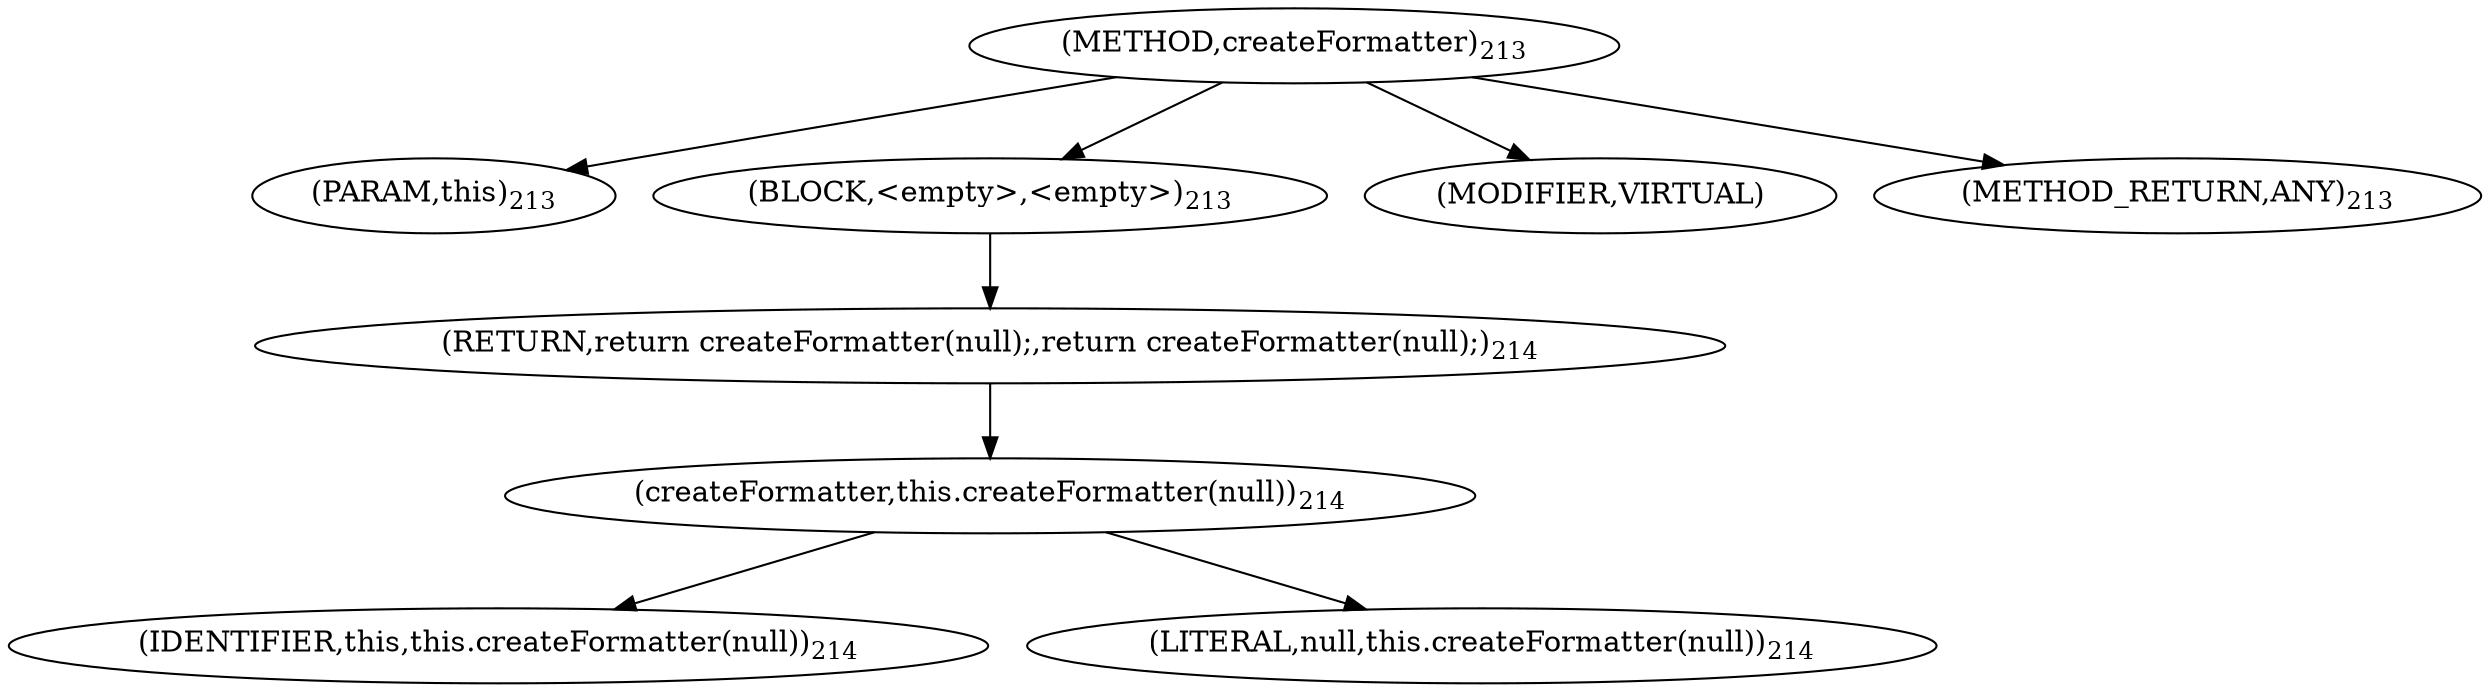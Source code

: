 digraph "createFormatter" {  
"288" [label = <(METHOD,createFormatter)<SUB>213</SUB>> ]
"25" [label = <(PARAM,this)<SUB>213</SUB>> ]
"289" [label = <(BLOCK,&lt;empty&gt;,&lt;empty&gt;)<SUB>213</SUB>> ]
"290" [label = <(RETURN,return createFormatter(null);,return createFormatter(null);)<SUB>214</SUB>> ]
"291" [label = <(createFormatter,this.createFormatter(null))<SUB>214</SUB>> ]
"24" [label = <(IDENTIFIER,this,this.createFormatter(null))<SUB>214</SUB>> ]
"292" [label = <(LITERAL,null,this.createFormatter(null))<SUB>214</SUB>> ]
"293" [label = <(MODIFIER,VIRTUAL)> ]
"294" [label = <(METHOD_RETURN,ANY)<SUB>213</SUB>> ]
  "288" -> "25" 
  "288" -> "289" 
  "288" -> "293" 
  "288" -> "294" 
  "289" -> "290" 
  "290" -> "291" 
  "291" -> "24" 
  "291" -> "292" 
}
